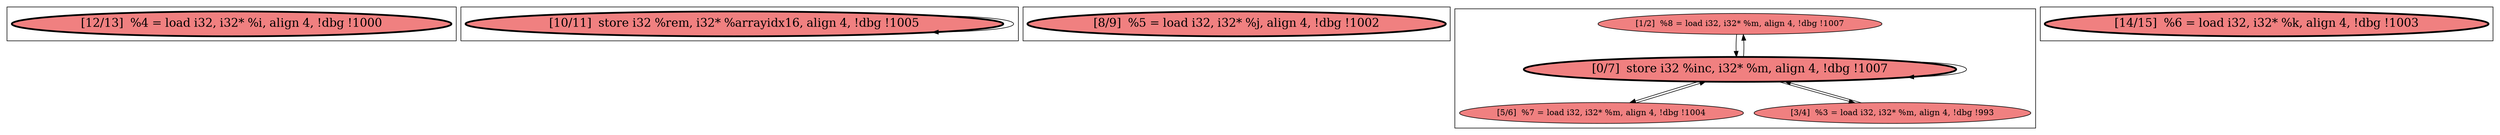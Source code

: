 
digraph G {





subgraph cluster4 {


node138 [penwidth=3.0,fontsize=20,fillcolor=lightcoral,label="[12/13]  %4 = load i32, i32* %i, align 4, !dbg !1000",shape=ellipse,style=filled ]



}

subgraph cluster3 {


node137 [penwidth=3.0,fontsize=20,fillcolor=lightcoral,label="[10/11]  store i32 %rem, i32* %arrayidx16, align 4, !dbg !1005",shape=ellipse,style=filled ]

node137->node137 [ ]


}

subgraph cluster2 {


node136 [penwidth=3.0,fontsize=20,fillcolor=lightcoral,label="[8/9]  %5 = load i32, i32* %j, align 4, !dbg !1002",shape=ellipse,style=filled ]



}

subgraph cluster0 {


node134 [fillcolor=lightcoral,label="[1/2]  %8 = load i32, i32* %m, align 4, !dbg !1007",shape=ellipse,style=filled ]
node133 [penwidth=3.0,fontsize=20,fillcolor=lightcoral,label="[0/7]  store i32 %inc, i32* %m, align 4, !dbg !1007",shape=ellipse,style=filled ]
node131 [fillcolor=lightcoral,label="[5/6]  %7 = load i32, i32* %m, align 4, !dbg !1004",shape=ellipse,style=filled ]
node132 [fillcolor=lightcoral,label="[3/4]  %3 = load i32, i32* %m, align 4, !dbg !993",shape=ellipse,style=filled ]

node133->node134 [ ]
node132->node133 [ ]
node131->node133 [ ]
node133->node132 [ ]
node133->node131 [ ]
node133->node133 [ ]
node134->node133 [ ]


}

subgraph cluster1 {


node135 [penwidth=3.0,fontsize=20,fillcolor=lightcoral,label="[14/15]  %6 = load i32, i32* %k, align 4, !dbg !1003",shape=ellipse,style=filled ]



}

}
